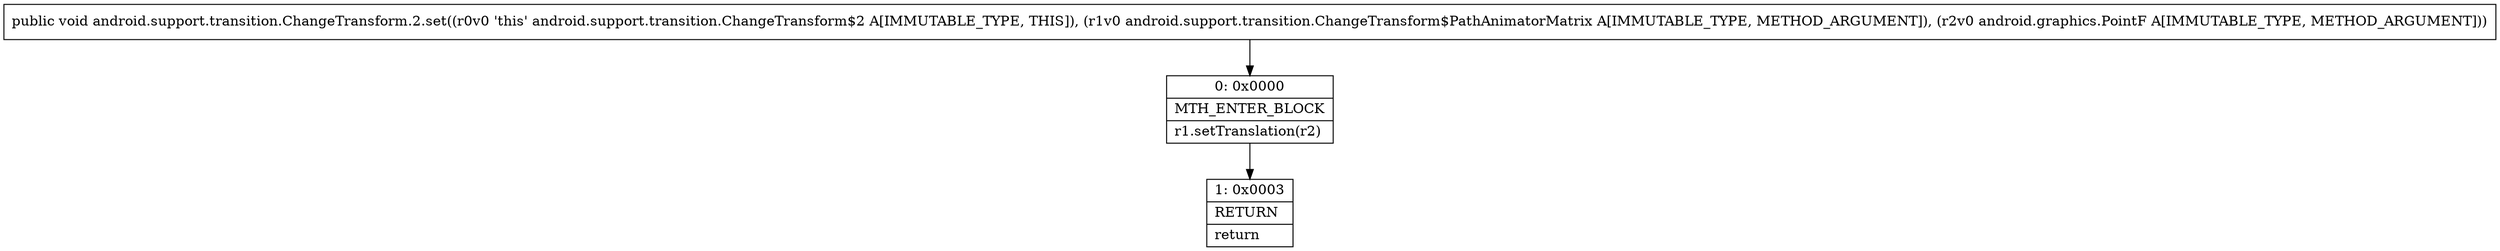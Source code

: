digraph "CFG forandroid.support.transition.ChangeTransform.2.set(Landroid\/support\/transition\/ChangeTransform$PathAnimatorMatrix;Landroid\/graphics\/PointF;)V" {
Node_0 [shape=record,label="{0\:\ 0x0000|MTH_ENTER_BLOCK\l|r1.setTranslation(r2)\l}"];
Node_1 [shape=record,label="{1\:\ 0x0003|RETURN\l|return\l}"];
MethodNode[shape=record,label="{public void android.support.transition.ChangeTransform.2.set((r0v0 'this' android.support.transition.ChangeTransform$2 A[IMMUTABLE_TYPE, THIS]), (r1v0 android.support.transition.ChangeTransform$PathAnimatorMatrix A[IMMUTABLE_TYPE, METHOD_ARGUMENT]), (r2v0 android.graphics.PointF A[IMMUTABLE_TYPE, METHOD_ARGUMENT])) }"];
MethodNode -> Node_0;
Node_0 -> Node_1;
}

